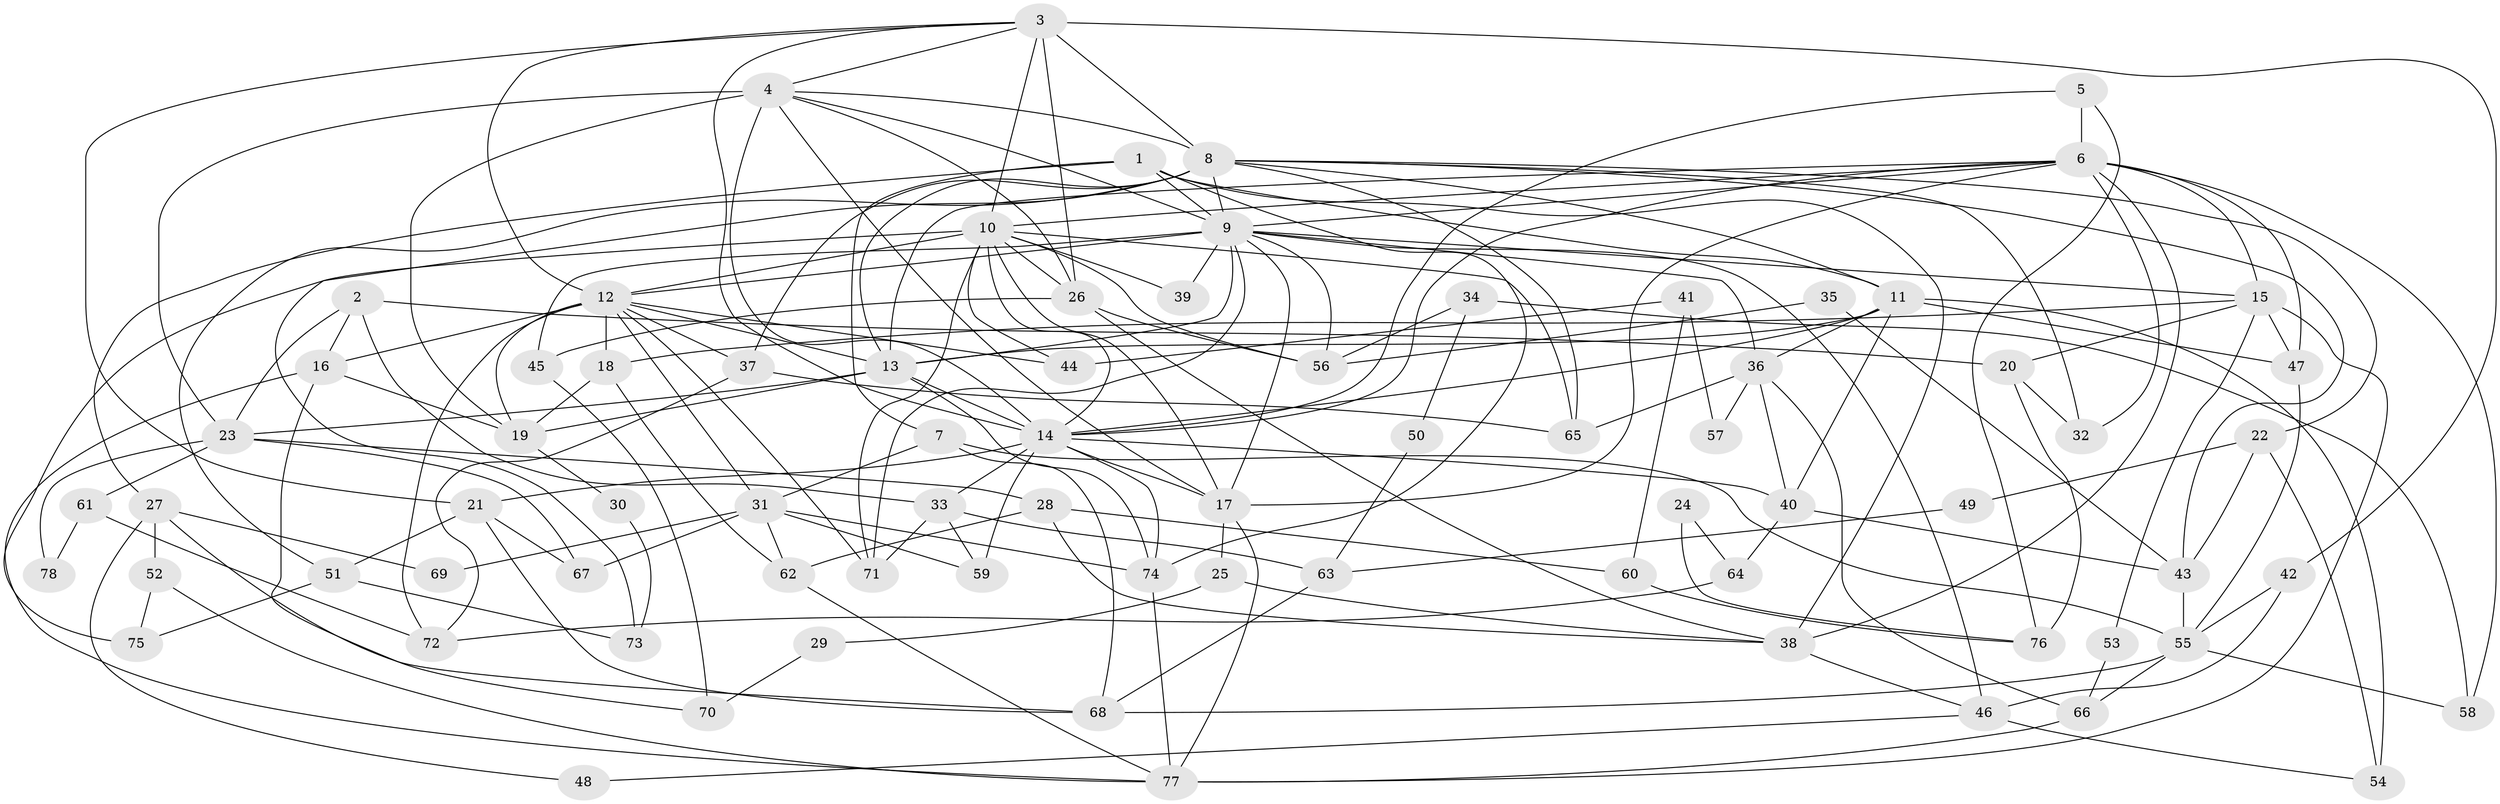 // original degree distribution, {6: 0.06201550387596899, 4: 0.21705426356589147, 3: 0.29457364341085274, 5: 0.24806201550387597, 2: 0.12403100775193798, 8: 0.007751937984496124, 7: 0.046511627906976744}
// Generated by graph-tools (version 1.1) at 2025/51/03/04/25 22:51:02]
// undirected, 78 vertices, 187 edges
graph export_dot {
  node [color=gray90,style=filled];
  1;
  2;
  3;
  4;
  5;
  6;
  7;
  8;
  9;
  10;
  11;
  12;
  13;
  14;
  15;
  16;
  17;
  18;
  19;
  20;
  21;
  22;
  23;
  24;
  25;
  26;
  27;
  28;
  29;
  30;
  31;
  32;
  33;
  34;
  35;
  36;
  37;
  38;
  39;
  40;
  41;
  42;
  43;
  44;
  45;
  46;
  47;
  48;
  49;
  50;
  51;
  52;
  53;
  54;
  55;
  56;
  57;
  58;
  59;
  60;
  61;
  62;
  63;
  64;
  65;
  66;
  67;
  68;
  69;
  70;
  71;
  72;
  73;
  74;
  75;
  76;
  77;
  78;
  1 -- 7 [weight=1.0];
  1 -- 9 [weight=1.0];
  1 -- 11 [weight=1.0];
  1 -- 27 [weight=1.0];
  1 -- 38 [weight=1.0];
  1 -- 74 [weight=1.0];
  2 -- 16 [weight=1.0];
  2 -- 20 [weight=1.0];
  2 -- 23 [weight=1.0];
  2 -- 33 [weight=1.0];
  3 -- 4 [weight=1.0];
  3 -- 8 [weight=3.0];
  3 -- 10 [weight=2.0];
  3 -- 12 [weight=2.0];
  3 -- 14 [weight=1.0];
  3 -- 21 [weight=1.0];
  3 -- 26 [weight=2.0];
  3 -- 42 [weight=1.0];
  4 -- 8 [weight=1.0];
  4 -- 9 [weight=1.0];
  4 -- 14 [weight=1.0];
  4 -- 17 [weight=2.0];
  4 -- 19 [weight=1.0];
  4 -- 23 [weight=1.0];
  4 -- 26 [weight=1.0];
  5 -- 6 [weight=1.0];
  5 -- 14 [weight=1.0];
  5 -- 76 [weight=1.0];
  6 -- 9 [weight=1.0];
  6 -- 10 [weight=1.0];
  6 -- 13 [weight=1.0];
  6 -- 14 [weight=1.0];
  6 -- 15 [weight=1.0];
  6 -- 17 [weight=1.0];
  6 -- 32 [weight=1.0];
  6 -- 38 [weight=2.0];
  6 -- 47 [weight=1.0];
  6 -- 58 [weight=1.0];
  7 -- 31 [weight=2.0];
  7 -- 55 [weight=1.0];
  7 -- 68 [weight=1.0];
  8 -- 9 [weight=1.0];
  8 -- 11 [weight=1.0];
  8 -- 13 [weight=1.0];
  8 -- 22 [weight=1.0];
  8 -- 32 [weight=1.0];
  8 -- 37 [weight=1.0];
  8 -- 43 [weight=1.0];
  8 -- 51 [weight=1.0];
  8 -- 65 [weight=1.0];
  8 -- 73 [weight=1.0];
  9 -- 12 [weight=1.0];
  9 -- 13 [weight=1.0];
  9 -- 15 [weight=1.0];
  9 -- 17 [weight=1.0];
  9 -- 36 [weight=1.0];
  9 -- 39 [weight=1.0];
  9 -- 45 [weight=3.0];
  9 -- 46 [weight=1.0];
  9 -- 56 [weight=1.0];
  9 -- 71 [weight=1.0];
  10 -- 12 [weight=1.0];
  10 -- 14 [weight=2.0];
  10 -- 17 [weight=1.0];
  10 -- 26 [weight=2.0];
  10 -- 39 [weight=1.0];
  10 -- 44 [weight=1.0];
  10 -- 56 [weight=1.0];
  10 -- 65 [weight=1.0];
  10 -- 71 [weight=1.0];
  10 -- 75 [weight=1.0];
  11 -- 13 [weight=1.0];
  11 -- 14 [weight=1.0];
  11 -- 36 [weight=1.0];
  11 -- 40 [weight=1.0];
  11 -- 47 [weight=1.0];
  11 -- 54 [weight=1.0];
  12 -- 13 [weight=1.0];
  12 -- 16 [weight=1.0];
  12 -- 18 [weight=1.0];
  12 -- 19 [weight=1.0];
  12 -- 31 [weight=2.0];
  12 -- 37 [weight=1.0];
  12 -- 44 [weight=1.0];
  12 -- 71 [weight=1.0];
  12 -- 72 [weight=1.0];
  13 -- 14 [weight=1.0];
  13 -- 19 [weight=1.0];
  13 -- 23 [weight=1.0];
  13 -- 74 [weight=1.0];
  14 -- 17 [weight=1.0];
  14 -- 21 [weight=1.0];
  14 -- 33 [weight=1.0];
  14 -- 40 [weight=1.0];
  14 -- 59 [weight=2.0];
  14 -- 74 [weight=1.0];
  15 -- 18 [weight=1.0];
  15 -- 20 [weight=1.0];
  15 -- 47 [weight=1.0];
  15 -- 53 [weight=1.0];
  15 -- 77 [weight=1.0];
  16 -- 19 [weight=1.0];
  16 -- 70 [weight=1.0];
  16 -- 77 [weight=1.0];
  17 -- 25 [weight=2.0];
  17 -- 77 [weight=1.0];
  18 -- 19 [weight=1.0];
  18 -- 62 [weight=1.0];
  19 -- 30 [weight=1.0];
  20 -- 32 [weight=1.0];
  20 -- 76 [weight=1.0];
  21 -- 51 [weight=1.0];
  21 -- 67 [weight=1.0];
  21 -- 68 [weight=1.0];
  22 -- 43 [weight=1.0];
  22 -- 49 [weight=1.0];
  22 -- 54 [weight=1.0];
  23 -- 28 [weight=1.0];
  23 -- 61 [weight=1.0];
  23 -- 67 [weight=1.0];
  23 -- 78 [weight=1.0];
  24 -- 64 [weight=1.0];
  24 -- 76 [weight=1.0];
  25 -- 29 [weight=1.0];
  25 -- 38 [weight=1.0];
  26 -- 38 [weight=1.0];
  26 -- 45 [weight=1.0];
  26 -- 56 [weight=1.0];
  27 -- 48 [weight=1.0];
  27 -- 52 [weight=1.0];
  27 -- 68 [weight=1.0];
  27 -- 69 [weight=1.0];
  28 -- 38 [weight=1.0];
  28 -- 60 [weight=1.0];
  28 -- 62 [weight=1.0];
  29 -- 70 [weight=1.0];
  30 -- 73 [weight=1.0];
  31 -- 59 [weight=1.0];
  31 -- 62 [weight=1.0];
  31 -- 67 [weight=1.0];
  31 -- 69 [weight=1.0];
  31 -- 74 [weight=1.0];
  33 -- 59 [weight=1.0];
  33 -- 63 [weight=1.0];
  33 -- 71 [weight=1.0];
  34 -- 50 [weight=1.0];
  34 -- 56 [weight=1.0];
  34 -- 58 [weight=1.0];
  35 -- 43 [weight=1.0];
  35 -- 56 [weight=1.0];
  36 -- 40 [weight=1.0];
  36 -- 57 [weight=1.0];
  36 -- 65 [weight=1.0];
  36 -- 66 [weight=1.0];
  37 -- 65 [weight=1.0];
  37 -- 72 [weight=1.0];
  38 -- 46 [weight=1.0];
  40 -- 43 [weight=1.0];
  40 -- 64 [weight=1.0];
  41 -- 44 [weight=1.0];
  41 -- 57 [weight=1.0];
  41 -- 60 [weight=1.0];
  42 -- 46 [weight=1.0];
  42 -- 55 [weight=1.0];
  43 -- 55 [weight=1.0];
  45 -- 70 [weight=1.0];
  46 -- 48 [weight=1.0];
  46 -- 54 [weight=1.0];
  47 -- 55 [weight=1.0];
  49 -- 63 [weight=1.0];
  50 -- 63 [weight=1.0];
  51 -- 73 [weight=1.0];
  51 -- 75 [weight=1.0];
  52 -- 75 [weight=1.0];
  52 -- 77 [weight=1.0];
  53 -- 66 [weight=1.0];
  55 -- 58 [weight=1.0];
  55 -- 66 [weight=1.0];
  55 -- 68 [weight=1.0];
  60 -- 76 [weight=1.0];
  61 -- 72 [weight=1.0];
  61 -- 78 [weight=1.0];
  62 -- 77 [weight=1.0];
  63 -- 68 [weight=1.0];
  64 -- 72 [weight=1.0];
  66 -- 77 [weight=1.0];
  74 -- 77 [weight=1.0];
}
